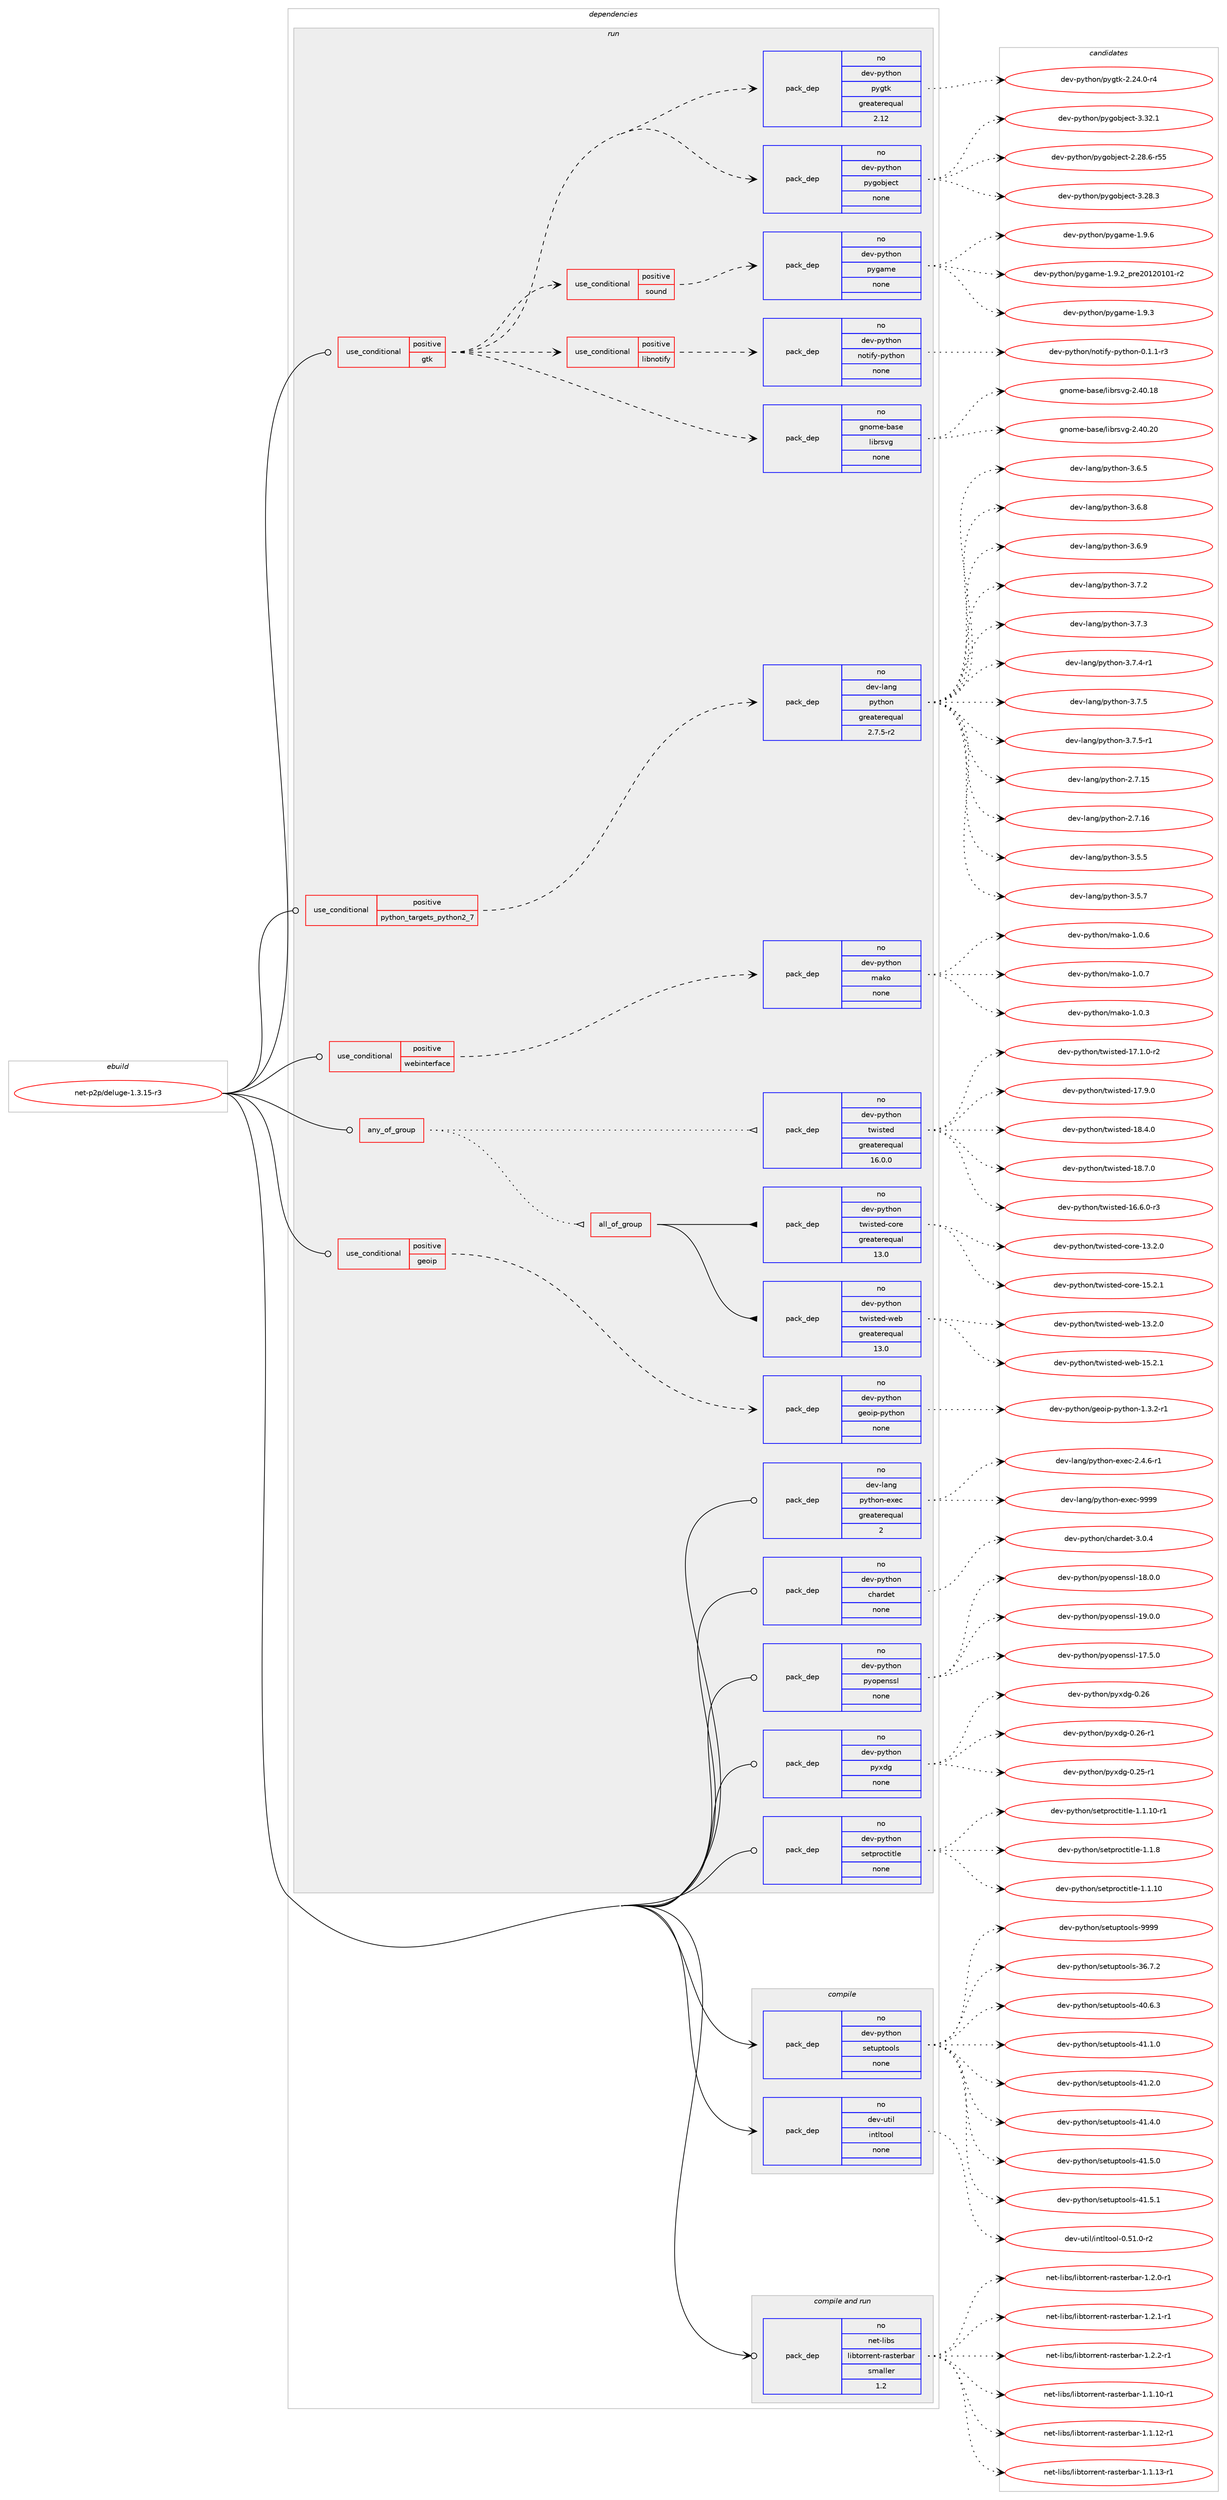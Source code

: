 digraph prolog {

# *************
# Graph options
# *************

newrank=true;
concentrate=true;
compound=true;
graph [rankdir=LR,fontname=Helvetica,fontsize=10,ranksep=1.5];#, ranksep=2.5, nodesep=0.2];
edge  [arrowhead=vee];
node  [fontname=Helvetica,fontsize=10];

# **********
# The ebuild
# **********

subgraph cluster_leftcol {
color=gray;
rank=same;
label=<<i>ebuild</i>>;
id [label="net-p2p/deluge-1.3.15-r3", color=red, width=4, href="../net-p2p/deluge-1.3.15-r3.svg"];
}

# ****************
# The dependencies
# ****************

subgraph cluster_midcol {
color=gray;
label=<<i>dependencies</i>>;
subgraph cluster_compile {
fillcolor="#eeeeee";
style=filled;
label=<<i>compile</i>>;
subgraph pack620296 {
dependency839815 [label=<<TABLE BORDER="0" CELLBORDER="1" CELLSPACING="0" CELLPADDING="4" WIDTH="220"><TR><TD ROWSPAN="6" CELLPADDING="30">pack_dep</TD></TR><TR><TD WIDTH="110">no</TD></TR><TR><TD>dev-python</TD></TR><TR><TD>setuptools</TD></TR><TR><TD>none</TD></TR><TR><TD></TD></TR></TABLE>>, shape=none, color=blue];
}
id:e -> dependency839815:w [weight=20,style="solid",arrowhead="vee"];
subgraph pack620297 {
dependency839816 [label=<<TABLE BORDER="0" CELLBORDER="1" CELLSPACING="0" CELLPADDING="4" WIDTH="220"><TR><TD ROWSPAN="6" CELLPADDING="30">pack_dep</TD></TR><TR><TD WIDTH="110">no</TD></TR><TR><TD>dev-util</TD></TR><TR><TD>intltool</TD></TR><TR><TD>none</TD></TR><TR><TD></TD></TR></TABLE>>, shape=none, color=blue];
}
id:e -> dependency839816:w [weight=20,style="solid",arrowhead="vee"];
}
subgraph cluster_compileandrun {
fillcolor="#eeeeee";
style=filled;
label=<<i>compile and run</i>>;
subgraph pack620298 {
dependency839817 [label=<<TABLE BORDER="0" CELLBORDER="1" CELLSPACING="0" CELLPADDING="4" WIDTH="220"><TR><TD ROWSPAN="6" CELLPADDING="30">pack_dep</TD></TR><TR><TD WIDTH="110">no</TD></TR><TR><TD>net-libs</TD></TR><TR><TD>libtorrent-rasterbar</TD></TR><TR><TD>smaller</TD></TR><TR><TD>1.2</TD></TR></TABLE>>, shape=none, color=blue];
}
id:e -> dependency839817:w [weight=20,style="solid",arrowhead="odotvee"];
}
subgraph cluster_run {
fillcolor="#eeeeee";
style=filled;
label=<<i>run</i>>;
subgraph any14321 {
dependency839818 [label=<<TABLE BORDER="0" CELLBORDER="1" CELLSPACING="0" CELLPADDING="4"><TR><TD CELLPADDING="10">any_of_group</TD></TR></TABLE>>, shape=none, color=red];subgraph pack620299 {
dependency839819 [label=<<TABLE BORDER="0" CELLBORDER="1" CELLSPACING="0" CELLPADDING="4" WIDTH="220"><TR><TD ROWSPAN="6" CELLPADDING="30">pack_dep</TD></TR><TR><TD WIDTH="110">no</TD></TR><TR><TD>dev-python</TD></TR><TR><TD>twisted</TD></TR><TR><TD>greaterequal</TD></TR><TR><TD>16.0.0</TD></TR></TABLE>>, shape=none, color=blue];
}
dependency839818:e -> dependency839819:w [weight=20,style="dotted",arrowhead="oinv"];
subgraph all498 {
dependency839820 [label=<<TABLE BORDER="0" CELLBORDER="1" CELLSPACING="0" CELLPADDING="4"><TR><TD CELLPADDING="10">all_of_group</TD></TR></TABLE>>, shape=none, color=red];subgraph pack620300 {
dependency839821 [label=<<TABLE BORDER="0" CELLBORDER="1" CELLSPACING="0" CELLPADDING="4" WIDTH="220"><TR><TD ROWSPAN="6" CELLPADDING="30">pack_dep</TD></TR><TR><TD WIDTH="110">no</TD></TR><TR><TD>dev-python</TD></TR><TR><TD>twisted-core</TD></TR><TR><TD>greaterequal</TD></TR><TR><TD>13.0</TD></TR></TABLE>>, shape=none, color=blue];
}
dependency839820:e -> dependency839821:w [weight=20,style="solid",arrowhead="inv"];
subgraph pack620301 {
dependency839822 [label=<<TABLE BORDER="0" CELLBORDER="1" CELLSPACING="0" CELLPADDING="4" WIDTH="220"><TR><TD ROWSPAN="6" CELLPADDING="30">pack_dep</TD></TR><TR><TD WIDTH="110">no</TD></TR><TR><TD>dev-python</TD></TR><TR><TD>twisted-web</TD></TR><TR><TD>greaterequal</TD></TR><TR><TD>13.0</TD></TR></TABLE>>, shape=none, color=blue];
}
dependency839820:e -> dependency839822:w [weight=20,style="solid",arrowhead="inv"];
}
dependency839818:e -> dependency839820:w [weight=20,style="dotted",arrowhead="oinv"];
}
id:e -> dependency839818:w [weight=20,style="solid",arrowhead="odot"];
subgraph cond204703 {
dependency839823 [label=<<TABLE BORDER="0" CELLBORDER="1" CELLSPACING="0" CELLPADDING="4"><TR><TD ROWSPAN="3" CELLPADDING="10">use_conditional</TD></TR><TR><TD>positive</TD></TR><TR><TD>geoip</TD></TR></TABLE>>, shape=none, color=red];
subgraph pack620302 {
dependency839824 [label=<<TABLE BORDER="0" CELLBORDER="1" CELLSPACING="0" CELLPADDING="4" WIDTH="220"><TR><TD ROWSPAN="6" CELLPADDING="30">pack_dep</TD></TR><TR><TD WIDTH="110">no</TD></TR><TR><TD>dev-python</TD></TR><TR><TD>geoip-python</TD></TR><TR><TD>none</TD></TR><TR><TD></TD></TR></TABLE>>, shape=none, color=blue];
}
dependency839823:e -> dependency839824:w [weight=20,style="dashed",arrowhead="vee"];
}
id:e -> dependency839823:w [weight=20,style="solid",arrowhead="odot"];
subgraph cond204704 {
dependency839825 [label=<<TABLE BORDER="0" CELLBORDER="1" CELLSPACING="0" CELLPADDING="4"><TR><TD ROWSPAN="3" CELLPADDING="10">use_conditional</TD></TR><TR><TD>positive</TD></TR><TR><TD>gtk</TD></TR></TABLE>>, shape=none, color=red];
subgraph cond204705 {
dependency839826 [label=<<TABLE BORDER="0" CELLBORDER="1" CELLSPACING="0" CELLPADDING="4"><TR><TD ROWSPAN="3" CELLPADDING="10">use_conditional</TD></TR><TR><TD>positive</TD></TR><TR><TD>sound</TD></TR></TABLE>>, shape=none, color=red];
subgraph pack620303 {
dependency839827 [label=<<TABLE BORDER="0" CELLBORDER="1" CELLSPACING="0" CELLPADDING="4" WIDTH="220"><TR><TD ROWSPAN="6" CELLPADDING="30">pack_dep</TD></TR><TR><TD WIDTH="110">no</TD></TR><TR><TD>dev-python</TD></TR><TR><TD>pygame</TD></TR><TR><TD>none</TD></TR><TR><TD></TD></TR></TABLE>>, shape=none, color=blue];
}
dependency839826:e -> dependency839827:w [weight=20,style="dashed",arrowhead="vee"];
}
dependency839825:e -> dependency839826:w [weight=20,style="dashed",arrowhead="vee"];
subgraph pack620304 {
dependency839828 [label=<<TABLE BORDER="0" CELLBORDER="1" CELLSPACING="0" CELLPADDING="4" WIDTH="220"><TR><TD ROWSPAN="6" CELLPADDING="30">pack_dep</TD></TR><TR><TD WIDTH="110">no</TD></TR><TR><TD>dev-python</TD></TR><TR><TD>pygobject</TD></TR><TR><TD>none</TD></TR><TR><TD></TD></TR></TABLE>>, shape=none, color=blue];
}
dependency839825:e -> dependency839828:w [weight=20,style="dashed",arrowhead="vee"];
subgraph pack620305 {
dependency839829 [label=<<TABLE BORDER="0" CELLBORDER="1" CELLSPACING="0" CELLPADDING="4" WIDTH="220"><TR><TD ROWSPAN="6" CELLPADDING="30">pack_dep</TD></TR><TR><TD WIDTH="110">no</TD></TR><TR><TD>dev-python</TD></TR><TR><TD>pygtk</TD></TR><TR><TD>greaterequal</TD></TR><TR><TD>2.12</TD></TR></TABLE>>, shape=none, color=blue];
}
dependency839825:e -> dependency839829:w [weight=20,style="dashed",arrowhead="vee"];
subgraph pack620306 {
dependency839830 [label=<<TABLE BORDER="0" CELLBORDER="1" CELLSPACING="0" CELLPADDING="4" WIDTH="220"><TR><TD ROWSPAN="6" CELLPADDING="30">pack_dep</TD></TR><TR><TD WIDTH="110">no</TD></TR><TR><TD>gnome-base</TD></TR><TR><TD>librsvg</TD></TR><TR><TD>none</TD></TR><TR><TD></TD></TR></TABLE>>, shape=none, color=blue];
}
dependency839825:e -> dependency839830:w [weight=20,style="dashed",arrowhead="vee"];
subgraph cond204706 {
dependency839831 [label=<<TABLE BORDER="0" CELLBORDER="1" CELLSPACING="0" CELLPADDING="4"><TR><TD ROWSPAN="3" CELLPADDING="10">use_conditional</TD></TR><TR><TD>positive</TD></TR><TR><TD>libnotify</TD></TR></TABLE>>, shape=none, color=red];
subgraph pack620307 {
dependency839832 [label=<<TABLE BORDER="0" CELLBORDER="1" CELLSPACING="0" CELLPADDING="4" WIDTH="220"><TR><TD ROWSPAN="6" CELLPADDING="30">pack_dep</TD></TR><TR><TD WIDTH="110">no</TD></TR><TR><TD>dev-python</TD></TR><TR><TD>notify-python</TD></TR><TR><TD>none</TD></TR><TR><TD></TD></TR></TABLE>>, shape=none, color=blue];
}
dependency839831:e -> dependency839832:w [weight=20,style="dashed",arrowhead="vee"];
}
dependency839825:e -> dependency839831:w [weight=20,style="dashed",arrowhead="vee"];
}
id:e -> dependency839825:w [weight=20,style="solid",arrowhead="odot"];
subgraph cond204707 {
dependency839833 [label=<<TABLE BORDER="0" CELLBORDER="1" CELLSPACING="0" CELLPADDING="4"><TR><TD ROWSPAN="3" CELLPADDING="10">use_conditional</TD></TR><TR><TD>positive</TD></TR><TR><TD>python_targets_python2_7</TD></TR></TABLE>>, shape=none, color=red];
subgraph pack620308 {
dependency839834 [label=<<TABLE BORDER="0" CELLBORDER="1" CELLSPACING="0" CELLPADDING="4" WIDTH="220"><TR><TD ROWSPAN="6" CELLPADDING="30">pack_dep</TD></TR><TR><TD WIDTH="110">no</TD></TR><TR><TD>dev-lang</TD></TR><TR><TD>python</TD></TR><TR><TD>greaterequal</TD></TR><TR><TD>2.7.5-r2</TD></TR></TABLE>>, shape=none, color=blue];
}
dependency839833:e -> dependency839834:w [weight=20,style="dashed",arrowhead="vee"];
}
id:e -> dependency839833:w [weight=20,style="solid",arrowhead="odot"];
subgraph cond204708 {
dependency839835 [label=<<TABLE BORDER="0" CELLBORDER="1" CELLSPACING="0" CELLPADDING="4"><TR><TD ROWSPAN="3" CELLPADDING="10">use_conditional</TD></TR><TR><TD>positive</TD></TR><TR><TD>webinterface</TD></TR></TABLE>>, shape=none, color=red];
subgraph pack620309 {
dependency839836 [label=<<TABLE BORDER="0" CELLBORDER="1" CELLSPACING="0" CELLPADDING="4" WIDTH="220"><TR><TD ROWSPAN="6" CELLPADDING="30">pack_dep</TD></TR><TR><TD WIDTH="110">no</TD></TR><TR><TD>dev-python</TD></TR><TR><TD>mako</TD></TR><TR><TD>none</TD></TR><TR><TD></TD></TR></TABLE>>, shape=none, color=blue];
}
dependency839835:e -> dependency839836:w [weight=20,style="dashed",arrowhead="vee"];
}
id:e -> dependency839835:w [weight=20,style="solid",arrowhead="odot"];
subgraph pack620310 {
dependency839837 [label=<<TABLE BORDER="0" CELLBORDER="1" CELLSPACING="0" CELLPADDING="4" WIDTH="220"><TR><TD ROWSPAN="6" CELLPADDING="30">pack_dep</TD></TR><TR><TD WIDTH="110">no</TD></TR><TR><TD>dev-lang</TD></TR><TR><TD>python-exec</TD></TR><TR><TD>greaterequal</TD></TR><TR><TD>2</TD></TR></TABLE>>, shape=none, color=blue];
}
id:e -> dependency839837:w [weight=20,style="solid",arrowhead="odot"];
subgraph pack620311 {
dependency839838 [label=<<TABLE BORDER="0" CELLBORDER="1" CELLSPACING="0" CELLPADDING="4" WIDTH="220"><TR><TD ROWSPAN="6" CELLPADDING="30">pack_dep</TD></TR><TR><TD WIDTH="110">no</TD></TR><TR><TD>dev-python</TD></TR><TR><TD>chardet</TD></TR><TR><TD>none</TD></TR><TR><TD></TD></TR></TABLE>>, shape=none, color=blue];
}
id:e -> dependency839838:w [weight=20,style="solid",arrowhead="odot"];
subgraph pack620312 {
dependency839839 [label=<<TABLE BORDER="0" CELLBORDER="1" CELLSPACING="0" CELLPADDING="4" WIDTH="220"><TR><TD ROWSPAN="6" CELLPADDING="30">pack_dep</TD></TR><TR><TD WIDTH="110">no</TD></TR><TR><TD>dev-python</TD></TR><TR><TD>pyopenssl</TD></TR><TR><TD>none</TD></TR><TR><TD></TD></TR></TABLE>>, shape=none, color=blue];
}
id:e -> dependency839839:w [weight=20,style="solid",arrowhead="odot"];
subgraph pack620313 {
dependency839840 [label=<<TABLE BORDER="0" CELLBORDER="1" CELLSPACING="0" CELLPADDING="4" WIDTH="220"><TR><TD ROWSPAN="6" CELLPADDING="30">pack_dep</TD></TR><TR><TD WIDTH="110">no</TD></TR><TR><TD>dev-python</TD></TR><TR><TD>pyxdg</TD></TR><TR><TD>none</TD></TR><TR><TD></TD></TR></TABLE>>, shape=none, color=blue];
}
id:e -> dependency839840:w [weight=20,style="solid",arrowhead="odot"];
subgraph pack620314 {
dependency839841 [label=<<TABLE BORDER="0" CELLBORDER="1" CELLSPACING="0" CELLPADDING="4" WIDTH="220"><TR><TD ROWSPAN="6" CELLPADDING="30">pack_dep</TD></TR><TR><TD WIDTH="110">no</TD></TR><TR><TD>dev-python</TD></TR><TR><TD>setproctitle</TD></TR><TR><TD>none</TD></TR><TR><TD></TD></TR></TABLE>>, shape=none, color=blue];
}
id:e -> dependency839841:w [weight=20,style="solid",arrowhead="odot"];
}
}

# **************
# The candidates
# **************

subgraph cluster_choices {
rank=same;
color=gray;
label=<<i>candidates</i>>;

subgraph choice620296 {
color=black;
nodesep=1;
choice100101118451121211161041111104711510111611711211611111110811545515446554650 [label="dev-python/setuptools-36.7.2", color=red, width=4,href="../dev-python/setuptools-36.7.2.svg"];
choice100101118451121211161041111104711510111611711211611111110811545524846544651 [label="dev-python/setuptools-40.6.3", color=red, width=4,href="../dev-python/setuptools-40.6.3.svg"];
choice100101118451121211161041111104711510111611711211611111110811545524946494648 [label="dev-python/setuptools-41.1.0", color=red, width=4,href="../dev-python/setuptools-41.1.0.svg"];
choice100101118451121211161041111104711510111611711211611111110811545524946504648 [label="dev-python/setuptools-41.2.0", color=red, width=4,href="../dev-python/setuptools-41.2.0.svg"];
choice100101118451121211161041111104711510111611711211611111110811545524946524648 [label="dev-python/setuptools-41.4.0", color=red, width=4,href="../dev-python/setuptools-41.4.0.svg"];
choice100101118451121211161041111104711510111611711211611111110811545524946534648 [label="dev-python/setuptools-41.5.0", color=red, width=4,href="../dev-python/setuptools-41.5.0.svg"];
choice100101118451121211161041111104711510111611711211611111110811545524946534649 [label="dev-python/setuptools-41.5.1", color=red, width=4,href="../dev-python/setuptools-41.5.1.svg"];
choice10010111845112121116104111110471151011161171121161111111081154557575757 [label="dev-python/setuptools-9999", color=red, width=4,href="../dev-python/setuptools-9999.svg"];
dependency839815:e -> choice100101118451121211161041111104711510111611711211611111110811545515446554650:w [style=dotted,weight="100"];
dependency839815:e -> choice100101118451121211161041111104711510111611711211611111110811545524846544651:w [style=dotted,weight="100"];
dependency839815:e -> choice100101118451121211161041111104711510111611711211611111110811545524946494648:w [style=dotted,weight="100"];
dependency839815:e -> choice100101118451121211161041111104711510111611711211611111110811545524946504648:w [style=dotted,weight="100"];
dependency839815:e -> choice100101118451121211161041111104711510111611711211611111110811545524946524648:w [style=dotted,weight="100"];
dependency839815:e -> choice100101118451121211161041111104711510111611711211611111110811545524946534648:w [style=dotted,weight="100"];
dependency839815:e -> choice100101118451121211161041111104711510111611711211611111110811545524946534649:w [style=dotted,weight="100"];
dependency839815:e -> choice10010111845112121116104111110471151011161171121161111111081154557575757:w [style=dotted,weight="100"];
}
subgraph choice620297 {
color=black;
nodesep=1;
choice1001011184511711610510847105110116108116111111108454846534946484511450 [label="dev-util/intltool-0.51.0-r2", color=red, width=4,href="../dev-util/intltool-0.51.0-r2.svg"];
dependency839816:e -> choice1001011184511711610510847105110116108116111111108454846534946484511450:w [style=dotted,weight="100"];
}
subgraph choice620298 {
color=black;
nodesep=1;
choice1101011164510810598115471081059811611111411410111011645114971151161011149897114454946494649484511449 [label="net-libs/libtorrent-rasterbar-1.1.10-r1", color=red, width=4,href="../net-libs/libtorrent-rasterbar-1.1.10-r1.svg"];
choice1101011164510810598115471081059811611111411410111011645114971151161011149897114454946494649504511449 [label="net-libs/libtorrent-rasterbar-1.1.12-r1", color=red, width=4,href="../net-libs/libtorrent-rasterbar-1.1.12-r1.svg"];
choice1101011164510810598115471081059811611111411410111011645114971151161011149897114454946494649514511449 [label="net-libs/libtorrent-rasterbar-1.1.13-r1", color=red, width=4,href="../net-libs/libtorrent-rasterbar-1.1.13-r1.svg"];
choice11010111645108105981154710810598116111114114101110116451149711511610111498971144549465046484511449 [label="net-libs/libtorrent-rasterbar-1.2.0-r1", color=red, width=4,href="../net-libs/libtorrent-rasterbar-1.2.0-r1.svg"];
choice11010111645108105981154710810598116111114114101110116451149711511610111498971144549465046494511449 [label="net-libs/libtorrent-rasterbar-1.2.1-r1", color=red, width=4,href="../net-libs/libtorrent-rasterbar-1.2.1-r1.svg"];
choice11010111645108105981154710810598116111114114101110116451149711511610111498971144549465046504511449 [label="net-libs/libtorrent-rasterbar-1.2.2-r1", color=red, width=4,href="../net-libs/libtorrent-rasterbar-1.2.2-r1.svg"];
dependency839817:e -> choice1101011164510810598115471081059811611111411410111011645114971151161011149897114454946494649484511449:w [style=dotted,weight="100"];
dependency839817:e -> choice1101011164510810598115471081059811611111411410111011645114971151161011149897114454946494649504511449:w [style=dotted,weight="100"];
dependency839817:e -> choice1101011164510810598115471081059811611111411410111011645114971151161011149897114454946494649514511449:w [style=dotted,weight="100"];
dependency839817:e -> choice11010111645108105981154710810598116111114114101110116451149711511610111498971144549465046484511449:w [style=dotted,weight="100"];
dependency839817:e -> choice11010111645108105981154710810598116111114114101110116451149711511610111498971144549465046494511449:w [style=dotted,weight="100"];
dependency839817:e -> choice11010111645108105981154710810598116111114114101110116451149711511610111498971144549465046504511449:w [style=dotted,weight="100"];
}
subgraph choice620299 {
color=black;
nodesep=1;
choice1001011184511212111610411111047116119105115116101100454954465446484511451 [label="dev-python/twisted-16.6.0-r3", color=red, width=4,href="../dev-python/twisted-16.6.0-r3.svg"];
choice1001011184511212111610411111047116119105115116101100454955464946484511450 [label="dev-python/twisted-17.1.0-r2", color=red, width=4,href="../dev-python/twisted-17.1.0-r2.svg"];
choice100101118451121211161041111104711611910511511610110045495546574648 [label="dev-python/twisted-17.9.0", color=red, width=4,href="../dev-python/twisted-17.9.0.svg"];
choice100101118451121211161041111104711611910511511610110045495646524648 [label="dev-python/twisted-18.4.0", color=red, width=4,href="../dev-python/twisted-18.4.0.svg"];
choice100101118451121211161041111104711611910511511610110045495646554648 [label="dev-python/twisted-18.7.0", color=red, width=4,href="../dev-python/twisted-18.7.0.svg"];
dependency839819:e -> choice1001011184511212111610411111047116119105115116101100454954465446484511451:w [style=dotted,weight="100"];
dependency839819:e -> choice1001011184511212111610411111047116119105115116101100454955464946484511450:w [style=dotted,weight="100"];
dependency839819:e -> choice100101118451121211161041111104711611910511511610110045495546574648:w [style=dotted,weight="100"];
dependency839819:e -> choice100101118451121211161041111104711611910511511610110045495646524648:w [style=dotted,weight="100"];
dependency839819:e -> choice100101118451121211161041111104711611910511511610110045495646554648:w [style=dotted,weight="100"];
}
subgraph choice620300 {
color=black;
nodesep=1;
choice1001011184511212111610411111047116119105115116101100459911111410145495146504648 [label="dev-python/twisted-core-13.2.0", color=red, width=4,href="../dev-python/twisted-core-13.2.0.svg"];
choice1001011184511212111610411111047116119105115116101100459911111410145495346504649 [label="dev-python/twisted-core-15.2.1", color=red, width=4,href="../dev-python/twisted-core-15.2.1.svg"];
dependency839821:e -> choice1001011184511212111610411111047116119105115116101100459911111410145495146504648:w [style=dotted,weight="100"];
dependency839821:e -> choice1001011184511212111610411111047116119105115116101100459911111410145495346504649:w [style=dotted,weight="100"];
}
subgraph choice620301 {
color=black;
nodesep=1;
choice1001011184511212111610411111047116119105115116101100451191019845495146504648 [label="dev-python/twisted-web-13.2.0", color=red, width=4,href="../dev-python/twisted-web-13.2.0.svg"];
choice1001011184511212111610411111047116119105115116101100451191019845495346504649 [label="dev-python/twisted-web-15.2.1", color=red, width=4,href="../dev-python/twisted-web-15.2.1.svg"];
dependency839822:e -> choice1001011184511212111610411111047116119105115116101100451191019845495146504648:w [style=dotted,weight="100"];
dependency839822:e -> choice1001011184511212111610411111047116119105115116101100451191019845495346504649:w [style=dotted,weight="100"];
}
subgraph choice620302 {
color=black;
nodesep=1;
choice1001011184511212111610411111047103101111105112451121211161041111104549465146504511449 [label="dev-python/geoip-python-1.3.2-r1", color=red, width=4,href="../dev-python/geoip-python-1.3.2-r1.svg"];
dependency839824:e -> choice1001011184511212111610411111047103101111105112451121211161041111104549465146504511449:w [style=dotted,weight="100"];
}
subgraph choice620303 {
color=black;
nodesep=1;
choice1001011184511212111610411111047112121103971091014549465746509511211410150484950484948494511450 [label="dev-python/pygame-1.9.2_pre20120101-r2", color=red, width=4,href="../dev-python/pygame-1.9.2_pre20120101-r2.svg"];
choice100101118451121211161041111104711212110397109101454946574651 [label="dev-python/pygame-1.9.3", color=red, width=4,href="../dev-python/pygame-1.9.3.svg"];
choice100101118451121211161041111104711212110397109101454946574654 [label="dev-python/pygame-1.9.6", color=red, width=4,href="../dev-python/pygame-1.9.6.svg"];
dependency839827:e -> choice1001011184511212111610411111047112121103971091014549465746509511211410150484950484948494511450:w [style=dotted,weight="100"];
dependency839827:e -> choice100101118451121211161041111104711212110397109101454946574651:w [style=dotted,weight="100"];
dependency839827:e -> choice100101118451121211161041111104711212110397109101454946574654:w [style=dotted,weight="100"];
}
subgraph choice620304 {
color=black;
nodesep=1;
choice1001011184511212111610411111047112121103111981061019911645504650564654451145353 [label="dev-python/pygobject-2.28.6-r55", color=red, width=4,href="../dev-python/pygobject-2.28.6-r55.svg"];
choice1001011184511212111610411111047112121103111981061019911645514650564651 [label="dev-python/pygobject-3.28.3", color=red, width=4,href="../dev-python/pygobject-3.28.3.svg"];
choice1001011184511212111610411111047112121103111981061019911645514651504649 [label="dev-python/pygobject-3.32.1", color=red, width=4,href="../dev-python/pygobject-3.32.1.svg"];
dependency839828:e -> choice1001011184511212111610411111047112121103111981061019911645504650564654451145353:w [style=dotted,weight="100"];
dependency839828:e -> choice1001011184511212111610411111047112121103111981061019911645514650564651:w [style=dotted,weight="100"];
dependency839828:e -> choice1001011184511212111610411111047112121103111981061019911645514651504649:w [style=dotted,weight="100"];
}
subgraph choice620305 {
color=black;
nodesep=1;
choice1001011184511212111610411111047112121103116107455046505246484511452 [label="dev-python/pygtk-2.24.0-r4", color=red, width=4,href="../dev-python/pygtk-2.24.0-r4.svg"];
dependency839829:e -> choice1001011184511212111610411111047112121103116107455046505246484511452:w [style=dotted,weight="100"];
}
subgraph choice620306 {
color=black;
nodesep=1;
choice10311011110910145989711510147108105981141151181034550465248464956 [label="gnome-base/librsvg-2.40.18", color=red, width=4,href="../gnome-base/librsvg-2.40.18.svg"];
choice10311011110910145989711510147108105981141151181034550465248465048 [label="gnome-base/librsvg-2.40.20", color=red, width=4,href="../gnome-base/librsvg-2.40.20.svg"];
dependency839830:e -> choice10311011110910145989711510147108105981141151181034550465248464956:w [style=dotted,weight="100"];
dependency839830:e -> choice10311011110910145989711510147108105981141151181034550465248465048:w [style=dotted,weight="100"];
}
subgraph choice620307 {
color=black;
nodesep=1;
choice1001011184511212111610411111047110111116105102121451121211161041111104548464946494511451 [label="dev-python/notify-python-0.1.1-r3", color=red, width=4,href="../dev-python/notify-python-0.1.1-r3.svg"];
dependency839832:e -> choice1001011184511212111610411111047110111116105102121451121211161041111104548464946494511451:w [style=dotted,weight="100"];
}
subgraph choice620308 {
color=black;
nodesep=1;
choice10010111845108971101034711212111610411111045504655464953 [label="dev-lang/python-2.7.15", color=red, width=4,href="../dev-lang/python-2.7.15.svg"];
choice10010111845108971101034711212111610411111045504655464954 [label="dev-lang/python-2.7.16", color=red, width=4,href="../dev-lang/python-2.7.16.svg"];
choice100101118451089711010347112121116104111110455146534653 [label="dev-lang/python-3.5.5", color=red, width=4,href="../dev-lang/python-3.5.5.svg"];
choice100101118451089711010347112121116104111110455146534655 [label="dev-lang/python-3.5.7", color=red, width=4,href="../dev-lang/python-3.5.7.svg"];
choice100101118451089711010347112121116104111110455146544653 [label="dev-lang/python-3.6.5", color=red, width=4,href="../dev-lang/python-3.6.5.svg"];
choice100101118451089711010347112121116104111110455146544656 [label="dev-lang/python-3.6.8", color=red, width=4,href="../dev-lang/python-3.6.8.svg"];
choice100101118451089711010347112121116104111110455146544657 [label="dev-lang/python-3.6.9", color=red, width=4,href="../dev-lang/python-3.6.9.svg"];
choice100101118451089711010347112121116104111110455146554650 [label="dev-lang/python-3.7.2", color=red, width=4,href="../dev-lang/python-3.7.2.svg"];
choice100101118451089711010347112121116104111110455146554651 [label="dev-lang/python-3.7.3", color=red, width=4,href="../dev-lang/python-3.7.3.svg"];
choice1001011184510897110103471121211161041111104551465546524511449 [label="dev-lang/python-3.7.4-r1", color=red, width=4,href="../dev-lang/python-3.7.4-r1.svg"];
choice100101118451089711010347112121116104111110455146554653 [label="dev-lang/python-3.7.5", color=red, width=4,href="../dev-lang/python-3.7.5.svg"];
choice1001011184510897110103471121211161041111104551465546534511449 [label="dev-lang/python-3.7.5-r1", color=red, width=4,href="../dev-lang/python-3.7.5-r1.svg"];
dependency839834:e -> choice10010111845108971101034711212111610411111045504655464953:w [style=dotted,weight="100"];
dependency839834:e -> choice10010111845108971101034711212111610411111045504655464954:w [style=dotted,weight="100"];
dependency839834:e -> choice100101118451089711010347112121116104111110455146534653:w [style=dotted,weight="100"];
dependency839834:e -> choice100101118451089711010347112121116104111110455146534655:w [style=dotted,weight="100"];
dependency839834:e -> choice100101118451089711010347112121116104111110455146544653:w [style=dotted,weight="100"];
dependency839834:e -> choice100101118451089711010347112121116104111110455146544656:w [style=dotted,weight="100"];
dependency839834:e -> choice100101118451089711010347112121116104111110455146544657:w [style=dotted,weight="100"];
dependency839834:e -> choice100101118451089711010347112121116104111110455146554650:w [style=dotted,weight="100"];
dependency839834:e -> choice100101118451089711010347112121116104111110455146554651:w [style=dotted,weight="100"];
dependency839834:e -> choice1001011184510897110103471121211161041111104551465546524511449:w [style=dotted,weight="100"];
dependency839834:e -> choice100101118451089711010347112121116104111110455146554653:w [style=dotted,weight="100"];
dependency839834:e -> choice1001011184510897110103471121211161041111104551465546534511449:w [style=dotted,weight="100"];
}
subgraph choice620309 {
color=black;
nodesep=1;
choice100101118451121211161041111104710997107111454946484651 [label="dev-python/mako-1.0.3", color=red, width=4,href="../dev-python/mako-1.0.3.svg"];
choice100101118451121211161041111104710997107111454946484654 [label="dev-python/mako-1.0.6", color=red, width=4,href="../dev-python/mako-1.0.6.svg"];
choice100101118451121211161041111104710997107111454946484655 [label="dev-python/mako-1.0.7", color=red, width=4,href="../dev-python/mako-1.0.7.svg"];
dependency839836:e -> choice100101118451121211161041111104710997107111454946484651:w [style=dotted,weight="100"];
dependency839836:e -> choice100101118451121211161041111104710997107111454946484654:w [style=dotted,weight="100"];
dependency839836:e -> choice100101118451121211161041111104710997107111454946484655:w [style=dotted,weight="100"];
}
subgraph choice620310 {
color=black;
nodesep=1;
choice10010111845108971101034711212111610411111045101120101994550465246544511449 [label="dev-lang/python-exec-2.4.6-r1", color=red, width=4,href="../dev-lang/python-exec-2.4.6-r1.svg"];
choice10010111845108971101034711212111610411111045101120101994557575757 [label="dev-lang/python-exec-9999", color=red, width=4,href="../dev-lang/python-exec-9999.svg"];
dependency839837:e -> choice10010111845108971101034711212111610411111045101120101994550465246544511449:w [style=dotted,weight="100"];
dependency839837:e -> choice10010111845108971101034711212111610411111045101120101994557575757:w [style=dotted,weight="100"];
}
subgraph choice620311 {
color=black;
nodesep=1;
choice10010111845112121116104111110479910497114100101116455146484652 [label="dev-python/chardet-3.0.4", color=red, width=4,href="../dev-python/chardet-3.0.4.svg"];
dependency839838:e -> choice10010111845112121116104111110479910497114100101116455146484652:w [style=dotted,weight="100"];
}
subgraph choice620312 {
color=black;
nodesep=1;
choice100101118451121211161041111104711212111111210111011511510845495546534648 [label="dev-python/pyopenssl-17.5.0", color=red, width=4,href="../dev-python/pyopenssl-17.5.0.svg"];
choice100101118451121211161041111104711212111111210111011511510845495646484648 [label="dev-python/pyopenssl-18.0.0", color=red, width=4,href="../dev-python/pyopenssl-18.0.0.svg"];
choice100101118451121211161041111104711212111111210111011511510845495746484648 [label="dev-python/pyopenssl-19.0.0", color=red, width=4,href="../dev-python/pyopenssl-19.0.0.svg"];
dependency839839:e -> choice100101118451121211161041111104711212111111210111011511510845495546534648:w [style=dotted,weight="100"];
dependency839839:e -> choice100101118451121211161041111104711212111111210111011511510845495646484648:w [style=dotted,weight="100"];
dependency839839:e -> choice100101118451121211161041111104711212111111210111011511510845495746484648:w [style=dotted,weight="100"];
}
subgraph choice620313 {
color=black;
nodesep=1;
choice100101118451121211161041111104711212112010010345484650534511449 [label="dev-python/pyxdg-0.25-r1", color=red, width=4,href="../dev-python/pyxdg-0.25-r1.svg"];
choice10010111845112121116104111110471121211201001034548465054 [label="dev-python/pyxdg-0.26", color=red, width=4,href="../dev-python/pyxdg-0.26.svg"];
choice100101118451121211161041111104711212112010010345484650544511449 [label="dev-python/pyxdg-0.26-r1", color=red, width=4,href="../dev-python/pyxdg-0.26-r1.svg"];
dependency839840:e -> choice100101118451121211161041111104711212112010010345484650534511449:w [style=dotted,weight="100"];
dependency839840:e -> choice10010111845112121116104111110471121211201001034548465054:w [style=dotted,weight="100"];
dependency839840:e -> choice100101118451121211161041111104711212112010010345484650544511449:w [style=dotted,weight="100"];
}
subgraph choice620314 {
color=black;
nodesep=1;
choice10010111845112121116104111110471151011161121141119911610511610810145494649464948 [label="dev-python/setproctitle-1.1.10", color=red, width=4,href="../dev-python/setproctitle-1.1.10.svg"];
choice100101118451121211161041111104711510111611211411199116105116108101454946494649484511449 [label="dev-python/setproctitle-1.1.10-r1", color=red, width=4,href="../dev-python/setproctitle-1.1.10-r1.svg"];
choice100101118451121211161041111104711510111611211411199116105116108101454946494656 [label="dev-python/setproctitle-1.1.8", color=red, width=4,href="../dev-python/setproctitle-1.1.8.svg"];
dependency839841:e -> choice10010111845112121116104111110471151011161121141119911610511610810145494649464948:w [style=dotted,weight="100"];
dependency839841:e -> choice100101118451121211161041111104711510111611211411199116105116108101454946494649484511449:w [style=dotted,weight="100"];
dependency839841:e -> choice100101118451121211161041111104711510111611211411199116105116108101454946494656:w [style=dotted,weight="100"];
}
}

}
